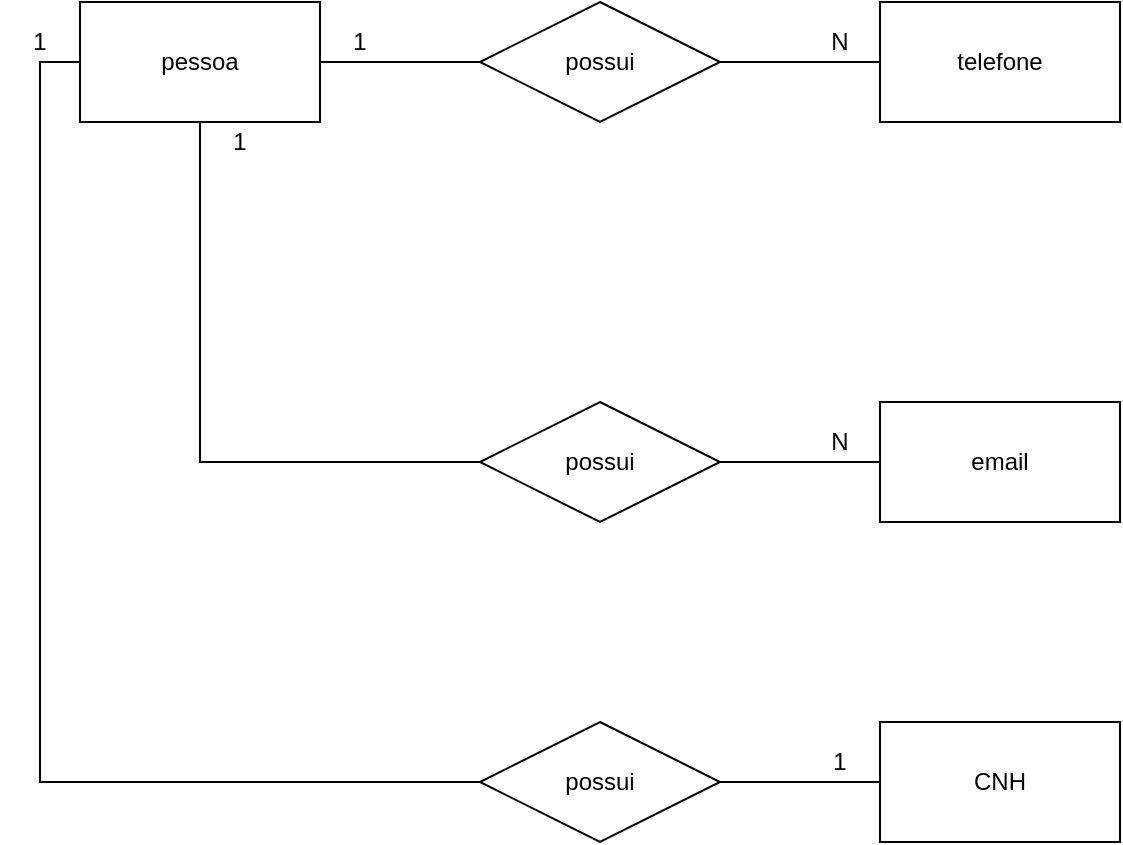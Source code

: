 <mxfile version="14.9.3" type="device"><diagram id="JzFvCX6tL7_c2XACoRIe" name="Page-1"><mxGraphModel dx="806" dy="508" grid="1" gridSize="10" guides="1" tooltips="1" connect="1" arrows="1" fold="1" page="1" pageScale="1" pageWidth="827" pageHeight="1169" math="0" shadow="0"><root><mxCell id="0"/><mxCell id="1" parent="0"/><mxCell id="A7ZzTgjQt2b4Dhhv0uXN-1" style="edgeStyle=orthogonalEdgeStyle;rounded=0;orthogonalLoop=1;jettySize=auto;html=1;exitX=1;exitY=0.5;exitDx=0;exitDy=0;entryX=0;entryY=0.5;entryDx=0;entryDy=0;endArrow=none;endFill=0;" edge="1" parent="1" source="A7ZzTgjQt2b4Dhhv0uXN-3" target="A7ZzTgjQt2b4Dhhv0uXN-6"><mxGeometry relative="1" as="geometry"/></mxCell><mxCell id="A7ZzTgjQt2b4Dhhv0uXN-2" style="edgeStyle=orthogonalEdgeStyle;rounded=0;orthogonalLoop=1;jettySize=auto;html=1;exitX=0.5;exitY=1;exitDx=0;exitDy=0;entryX=0;entryY=0.5;entryDx=0;entryDy=0;endArrow=none;endFill=0;" edge="1" parent="1" source="A7ZzTgjQt2b4Dhhv0uXN-3" target="A7ZzTgjQt2b4Dhhv0uXN-11"><mxGeometry relative="1" as="geometry"/></mxCell><mxCell id="A7ZzTgjQt2b4Dhhv0uXN-16" style="edgeStyle=orthogonalEdgeStyle;rounded=0;orthogonalLoop=1;jettySize=auto;html=1;exitX=0;exitY=0.5;exitDx=0;exitDy=0;entryX=0;entryY=0.5;entryDx=0;entryDy=0;endArrow=none;endFill=0;" edge="1" parent="1" source="A7ZzTgjQt2b4Dhhv0uXN-3" target="A7ZzTgjQt2b4Dhhv0uXN-15"><mxGeometry relative="1" as="geometry"/></mxCell><mxCell id="A7ZzTgjQt2b4Dhhv0uXN-3" value="pessoa" style="rounded=0;whiteSpace=wrap;html=1;" vertex="1" parent="1"><mxGeometry x="40" y="40" width="120" height="60" as="geometry"/></mxCell><mxCell id="A7ZzTgjQt2b4Dhhv0uXN-4" style="edgeStyle=orthogonalEdgeStyle;rounded=0;orthogonalLoop=1;jettySize=auto;html=1;exitX=0;exitY=0.5;exitDx=0;exitDy=0;entryX=1;entryY=0.5;entryDx=0;entryDy=0;endArrow=none;endFill=0;" edge="1" parent="1" source="A7ZzTgjQt2b4Dhhv0uXN-5" target="A7ZzTgjQt2b4Dhhv0uXN-6"><mxGeometry relative="1" as="geometry"/></mxCell><mxCell id="A7ZzTgjQt2b4Dhhv0uXN-5" value="telefone" style="rounded=0;whiteSpace=wrap;html=1;" vertex="1" parent="1"><mxGeometry x="440" y="40" width="120" height="60" as="geometry"/></mxCell><mxCell id="A7ZzTgjQt2b4Dhhv0uXN-6" value="possui" style="shape=rhombus;perimeter=rhombusPerimeter;whiteSpace=wrap;html=1;align=center;" vertex="1" parent="1"><mxGeometry x="240" y="40" width="120" height="60" as="geometry"/></mxCell><mxCell id="A7ZzTgjQt2b4Dhhv0uXN-7" value="1" style="text;html=1;strokeColor=none;fillColor=none;align=center;verticalAlign=middle;whiteSpace=wrap;rounded=0;" vertex="1" parent="1"><mxGeometry x="160" y="50" width="40" height="20" as="geometry"/></mxCell><mxCell id="A7ZzTgjQt2b4Dhhv0uXN-8" value="N" style="text;html=1;strokeColor=none;fillColor=none;align=center;verticalAlign=middle;whiteSpace=wrap;rounded=0;" vertex="1" parent="1"><mxGeometry x="400" y="50" width="40" height="20" as="geometry"/></mxCell><mxCell id="A7ZzTgjQt2b4Dhhv0uXN-9" style="edgeStyle=orthogonalEdgeStyle;rounded=0;orthogonalLoop=1;jettySize=auto;html=1;exitX=0;exitY=0.5;exitDx=0;exitDy=0;entryX=1;entryY=0.5;entryDx=0;entryDy=0;endArrow=none;endFill=0;" edge="1" parent="1" source="A7ZzTgjQt2b4Dhhv0uXN-10" target="A7ZzTgjQt2b4Dhhv0uXN-11"><mxGeometry relative="1" as="geometry"/></mxCell><mxCell id="A7ZzTgjQt2b4Dhhv0uXN-10" value="email" style="rounded=0;whiteSpace=wrap;html=1;" vertex="1" parent="1"><mxGeometry x="440" y="240" width="120" height="60" as="geometry"/></mxCell><mxCell id="A7ZzTgjQt2b4Dhhv0uXN-11" value="possui" style="shape=rhombus;perimeter=rhombusPerimeter;whiteSpace=wrap;html=1;align=center;" vertex="1" parent="1"><mxGeometry x="240" y="240" width="120" height="60" as="geometry"/></mxCell><mxCell id="A7ZzTgjQt2b4Dhhv0uXN-12" value="N" style="text;html=1;strokeColor=none;fillColor=none;align=center;verticalAlign=middle;whiteSpace=wrap;rounded=0;" vertex="1" parent="1"><mxGeometry x="400" y="250" width="40" height="20" as="geometry"/></mxCell><mxCell id="A7ZzTgjQt2b4Dhhv0uXN-13" value="1" style="text;html=1;strokeColor=none;fillColor=none;align=center;verticalAlign=middle;whiteSpace=wrap;rounded=0;" vertex="1" parent="1"><mxGeometry x="100" y="100" width="40" height="20" as="geometry"/></mxCell><mxCell id="A7ZzTgjQt2b4Dhhv0uXN-17" style="edgeStyle=orthogonalEdgeStyle;rounded=0;orthogonalLoop=1;jettySize=auto;html=1;exitX=0;exitY=0.5;exitDx=0;exitDy=0;entryX=1;entryY=0.5;entryDx=0;entryDy=0;endArrow=none;endFill=0;" edge="1" parent="1" source="A7ZzTgjQt2b4Dhhv0uXN-14" target="A7ZzTgjQt2b4Dhhv0uXN-15"><mxGeometry relative="1" as="geometry"/></mxCell><mxCell id="A7ZzTgjQt2b4Dhhv0uXN-14" value="CNH" style="rounded=0;whiteSpace=wrap;html=1;" vertex="1" parent="1"><mxGeometry x="440" y="400" width="120" height="60" as="geometry"/></mxCell><mxCell id="A7ZzTgjQt2b4Dhhv0uXN-15" value="possui" style="shape=rhombus;perimeter=rhombusPerimeter;whiteSpace=wrap;html=1;align=center;" vertex="1" parent="1"><mxGeometry x="240" y="400" width="120" height="60" as="geometry"/></mxCell><mxCell id="A7ZzTgjQt2b4Dhhv0uXN-18" value="1" style="text;html=1;strokeColor=none;fillColor=none;align=center;verticalAlign=middle;whiteSpace=wrap;rounded=0;" vertex="1" parent="1"><mxGeometry x="400" y="410" width="40" height="20" as="geometry"/></mxCell><mxCell id="A7ZzTgjQt2b4Dhhv0uXN-19" value="1" style="text;html=1;strokeColor=none;fillColor=none;align=center;verticalAlign=middle;whiteSpace=wrap;rounded=0;" vertex="1" parent="1"><mxGeometry y="50" width="40" height="20" as="geometry"/></mxCell></root></mxGraphModel></diagram></mxfile>